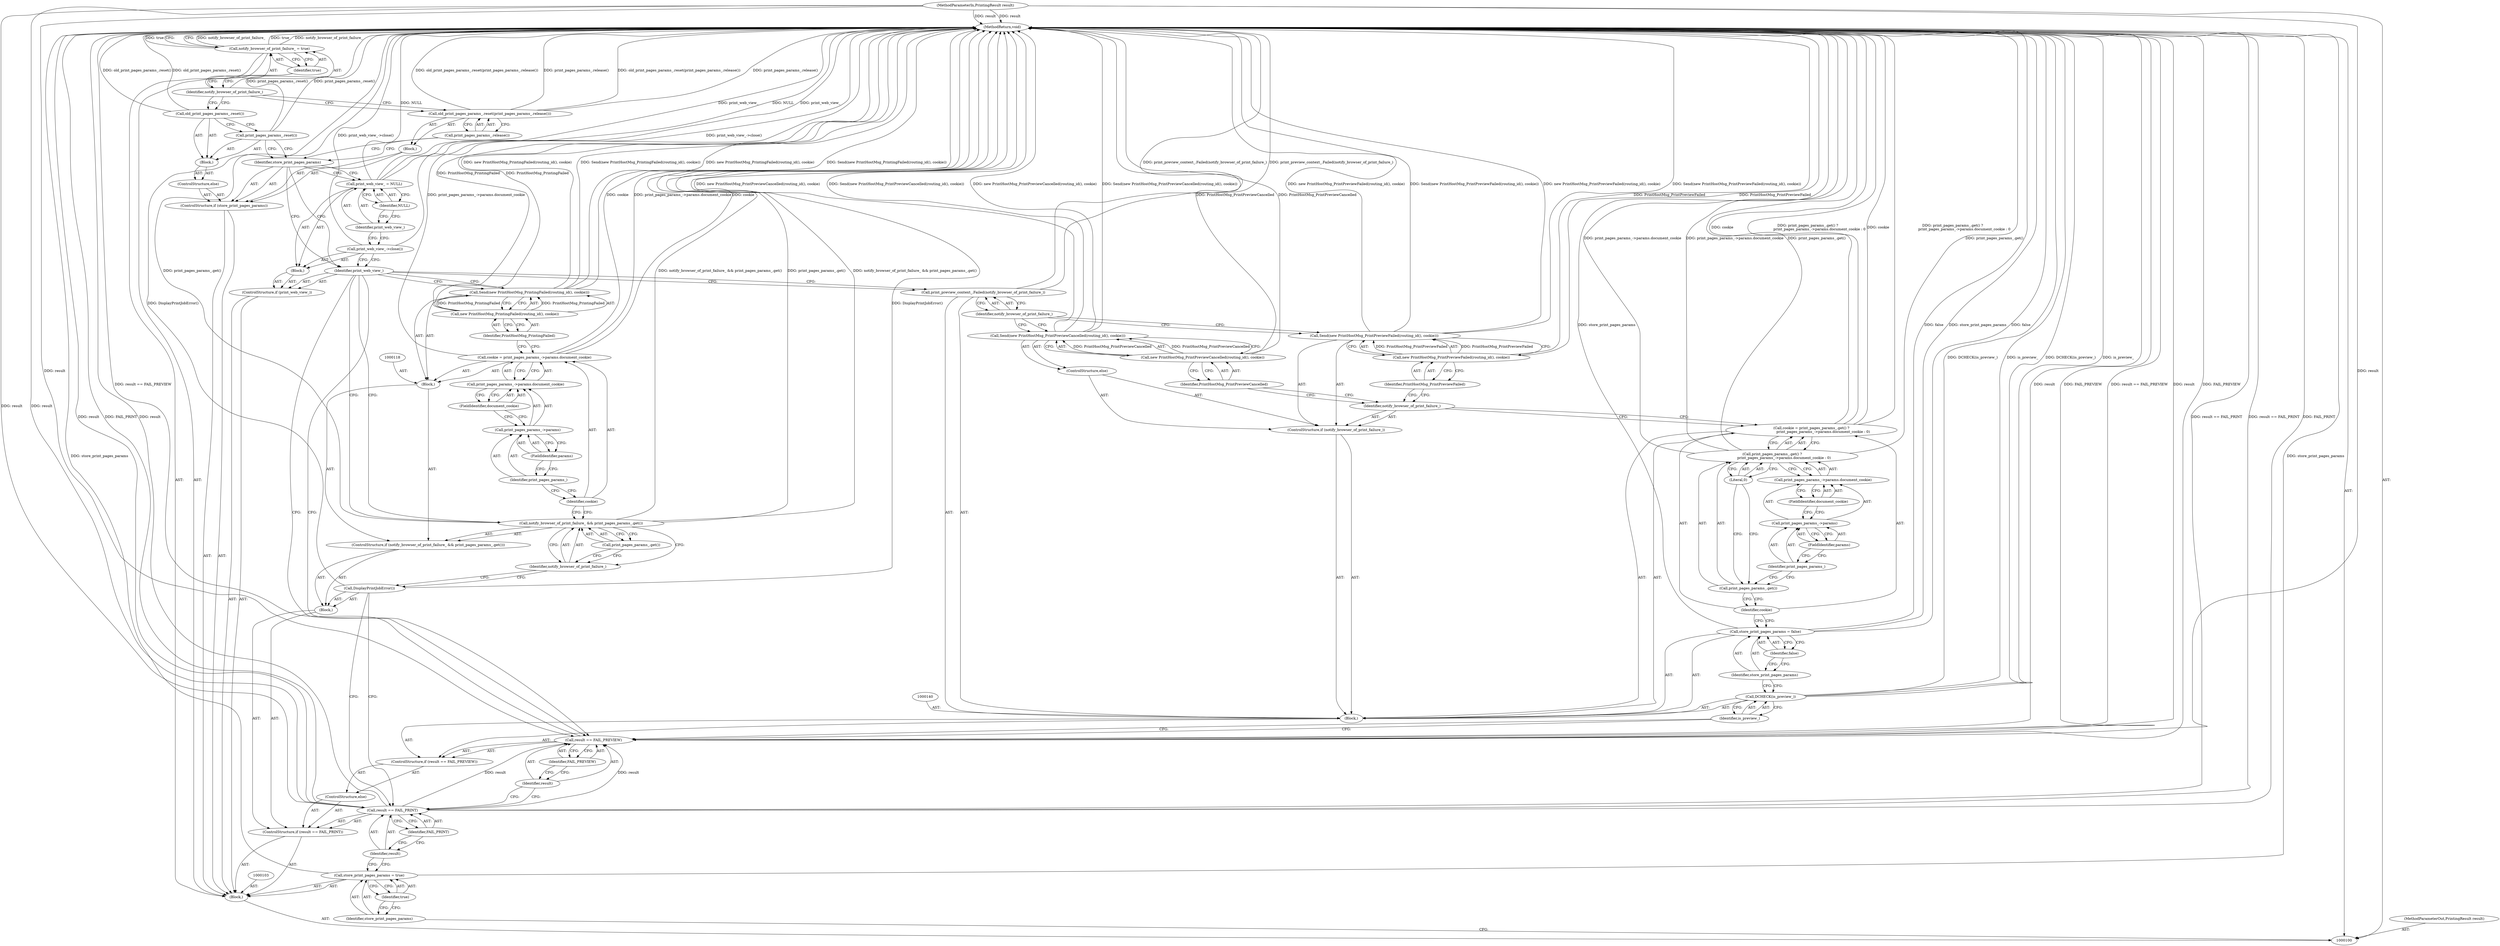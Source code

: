 digraph "0_Chrome_c7a90019bf7054145b11d2577b851cf2779d3d79_3" {
"1000181" [label="(MethodReturn,void)"];
"1000101" [label="(MethodParameterIn,PrintingResult result)"];
"1000253" [label="(MethodParameterOut,PrintingResult result)"];
"1000102" [label="(Block,)"];
"1000130" [label="(ControlStructure,if (result == FAIL_PREVIEW))"];
"1000131" [label="(Call,result == FAIL_PREVIEW)"];
"1000132" [label="(Identifier,result)"];
"1000133" [label="(Identifier,FAIL_PREVIEW)"];
"1000129" [label="(ControlStructure,else)"];
"1000136" [label="(Identifier,is_preview_)"];
"1000135" [label="(Call,DCHECK(is_preview_))"];
"1000139" [label="(Identifier,false)"];
"1000137" [label="(Call,store_print_pages_params = false)"];
"1000138" [label="(Identifier,store_print_pages_params)"];
"1000143" [label="(Call,print_pages_params_.get() ?\n                     print_pages_params_->params.document_cookie : 0)"];
"1000144" [label="(Call,print_pages_params_.get())"];
"1000134" [label="(Block,)"];
"1000141" [label="(Call,cookie = print_pages_params_.get() ?\n                     print_pages_params_->params.document_cookie : 0)"];
"1000142" [label="(Identifier,cookie)"];
"1000145" [label="(Call,print_pages_params_->params.document_cookie)"];
"1000146" [label="(Call,print_pages_params_->params)"];
"1000147" [label="(Identifier,print_pages_params_)"];
"1000148" [label="(FieldIdentifier,params)"];
"1000149" [label="(FieldIdentifier,document_cookie)"];
"1000150" [label="(Literal,0)"];
"1000151" [label="(ControlStructure,if (notify_browser_of_print_failure_))"];
"1000152" [label="(Identifier,notify_browser_of_print_failure_)"];
"1000154" [label="(Call,new PrintHostMsg_PrintPreviewFailed(routing_id(), cookie))"];
"1000155" [label="(Identifier,PrintHostMsg_PrintPreviewFailed)"];
"1000153" [label="(Call,Send(new PrintHostMsg_PrintPreviewFailed(routing_id(), cookie)))"];
"1000156" [label="(ControlStructure,else)"];
"1000158" [label="(Call,new PrintHostMsg_PrintPreviewCancelled(routing_id(), cookie))"];
"1000159" [label="(Identifier,PrintHostMsg_PrintPreviewCancelled)"];
"1000157" [label="(Call,Send(new PrintHostMsg_PrintPreviewCancelled(routing_id(), cookie)))"];
"1000161" [label="(Identifier,notify_browser_of_print_failure_)"];
"1000160" [label="(Call,print_preview_context_.Failed(notify_browser_of_print_failure_))"];
"1000106" [label="(Identifier,true)"];
"1000104" [label="(Call,store_print_pages_params = true)"];
"1000105" [label="(Identifier,store_print_pages_params)"];
"1000162" [label="(ControlStructure,if (print_web_view_))"];
"1000164" [label="(Block,)"];
"1000163" [label="(Identifier,print_web_view_)"];
"1000165" [label="(Call,print_web_view_->close())"];
"1000168" [label="(Identifier,NULL)"];
"1000166" [label="(Call,print_web_view_ = NULL)"];
"1000167" [label="(Identifier,print_web_view_)"];
"1000169" [label="(ControlStructure,if (store_print_pages_params))"];
"1000171" [label="(Block,)"];
"1000170" [label="(Identifier,store_print_pages_params)"];
"1000173" [label="(Call,print_pages_params_.release())"];
"1000172" [label="(Call,old_print_pages_params_.reset(print_pages_params_.release()))"];
"1000174" [label="(ControlStructure,else)"];
"1000175" [label="(Block,)"];
"1000110" [label="(Identifier,FAIL_PRINT)"];
"1000107" [label="(ControlStructure,if (result == FAIL_PRINT))"];
"1000111" [label="(Block,)"];
"1000108" [label="(Call,result == FAIL_PRINT)"];
"1000109" [label="(Identifier,result)"];
"1000176" [label="(Call,print_pages_params_.reset())"];
"1000177" [label="(Call,old_print_pages_params_.reset())"];
"1000178" [label="(Call,notify_browser_of_print_failure_ = true)"];
"1000179" [label="(Identifier,notify_browser_of_print_failure_)"];
"1000180" [label="(Identifier,true)"];
"1000112" [label="(Call,DisplayPrintJobError())"];
"1000113" [label="(ControlStructure,if (notify_browser_of_print_failure_ && print_pages_params_.get()))"];
"1000116" [label="(Call,print_pages_params_.get())"];
"1000114" [label="(Call,notify_browser_of_print_failure_ && print_pages_params_.get())"];
"1000115" [label="(Identifier,notify_browser_of_print_failure_)"];
"1000119" [label="(Call,cookie = print_pages_params_->params.document_cookie)"];
"1000120" [label="(Identifier,cookie)"];
"1000121" [label="(Call,print_pages_params_->params.document_cookie)"];
"1000122" [label="(Call,print_pages_params_->params)"];
"1000123" [label="(Identifier,print_pages_params_)"];
"1000124" [label="(FieldIdentifier,params)"];
"1000125" [label="(FieldIdentifier,document_cookie)"];
"1000117" [label="(Block,)"];
"1000127" [label="(Call,new PrintHostMsg_PrintingFailed(routing_id(), cookie))"];
"1000128" [label="(Identifier,PrintHostMsg_PrintingFailed)"];
"1000126" [label="(Call,Send(new PrintHostMsg_PrintingFailed(routing_id(), cookie)))"];
"1000181" -> "1000100"  [label="AST: "];
"1000181" -> "1000178"  [label="CFG: "];
"1000108" -> "1000181"  [label="DDG: result == FAIL_PRINT"];
"1000108" -> "1000181"  [label="DDG: FAIL_PRINT"];
"1000108" -> "1000181"  [label="DDG: result"];
"1000157" -> "1000181"  [label="DDG: Send(new PrintHostMsg_PrintPreviewCancelled(routing_id(), cookie))"];
"1000157" -> "1000181"  [label="DDG: new PrintHostMsg_PrintPreviewCancelled(routing_id(), cookie)"];
"1000104" -> "1000181"  [label="DDG: store_print_pages_params"];
"1000176" -> "1000181"  [label="DDG: print_pages_params_.reset()"];
"1000153" -> "1000181"  [label="DDG: new PrintHostMsg_PrintPreviewFailed(routing_id(), cookie)"];
"1000153" -> "1000181"  [label="DDG: Send(new PrintHostMsg_PrintPreviewFailed(routing_id(), cookie))"];
"1000177" -> "1000181"  [label="DDG: old_print_pages_params_.reset()"];
"1000114" -> "1000181"  [label="DDG: print_pages_params_.get()"];
"1000114" -> "1000181"  [label="DDG: notify_browser_of_print_failure_ && print_pages_params_.get()"];
"1000158" -> "1000181"  [label="DDG: PrintHostMsg_PrintPreviewCancelled"];
"1000166" -> "1000181"  [label="DDG: NULL"];
"1000166" -> "1000181"  [label="DDG: print_web_view_"];
"1000126" -> "1000181"  [label="DDG: Send(new PrintHostMsg_PrintingFailed(routing_id(), cookie))"];
"1000126" -> "1000181"  [label="DDG: new PrintHostMsg_PrintingFailed(routing_id(), cookie)"];
"1000172" -> "1000181"  [label="DDG: old_print_pages_params_.reset(print_pages_params_.release())"];
"1000172" -> "1000181"  [label="DDG: print_pages_params_.release()"];
"1000141" -> "1000181"  [label="DDG: cookie"];
"1000141" -> "1000181"  [label="DDG: print_pages_params_.get() ?\n                     print_pages_params_->params.document_cookie : 0"];
"1000178" -> "1000181"  [label="DDG: notify_browser_of_print_failure_"];
"1000178" -> "1000181"  [label="DDG: true"];
"1000160" -> "1000181"  [label="DDG: print_preview_context_.Failed(notify_browser_of_print_failure_)"];
"1000131" -> "1000181"  [label="DDG: result"];
"1000131" -> "1000181"  [label="DDG: FAIL_PREVIEW"];
"1000131" -> "1000181"  [label="DDG: result == FAIL_PREVIEW"];
"1000137" -> "1000181"  [label="DDG: false"];
"1000137" -> "1000181"  [label="DDG: store_print_pages_params"];
"1000154" -> "1000181"  [label="DDG: PrintHostMsg_PrintPreviewFailed"];
"1000143" -> "1000181"  [label="DDG: print_pages_params_.get()"];
"1000143" -> "1000181"  [label="DDG: print_pages_params_->params.document_cookie"];
"1000119" -> "1000181"  [label="DDG: print_pages_params_->params.document_cookie"];
"1000119" -> "1000181"  [label="DDG: cookie"];
"1000112" -> "1000181"  [label="DDG: DisplayPrintJobError()"];
"1000135" -> "1000181"  [label="DDG: DCHECK(is_preview_)"];
"1000135" -> "1000181"  [label="DDG: is_preview_"];
"1000101" -> "1000181"  [label="DDG: result"];
"1000127" -> "1000181"  [label="DDG: PrintHostMsg_PrintingFailed"];
"1000165" -> "1000181"  [label="DDG: print_web_view_->close()"];
"1000101" -> "1000100"  [label="AST: "];
"1000101" -> "1000181"  [label="DDG: result"];
"1000101" -> "1000108"  [label="DDG: result"];
"1000101" -> "1000131"  [label="DDG: result"];
"1000253" -> "1000100"  [label="AST: "];
"1000102" -> "1000100"  [label="AST: "];
"1000103" -> "1000102"  [label="AST: "];
"1000104" -> "1000102"  [label="AST: "];
"1000107" -> "1000102"  [label="AST: "];
"1000162" -> "1000102"  [label="AST: "];
"1000169" -> "1000102"  [label="AST: "];
"1000178" -> "1000102"  [label="AST: "];
"1000130" -> "1000129"  [label="AST: "];
"1000131" -> "1000130"  [label="AST: "];
"1000134" -> "1000130"  [label="AST: "];
"1000131" -> "1000130"  [label="AST: "];
"1000131" -> "1000133"  [label="CFG: "];
"1000132" -> "1000131"  [label="AST: "];
"1000133" -> "1000131"  [label="AST: "];
"1000136" -> "1000131"  [label="CFG: "];
"1000163" -> "1000131"  [label="CFG: "];
"1000131" -> "1000181"  [label="DDG: result"];
"1000131" -> "1000181"  [label="DDG: FAIL_PREVIEW"];
"1000131" -> "1000181"  [label="DDG: result == FAIL_PREVIEW"];
"1000108" -> "1000131"  [label="DDG: result"];
"1000101" -> "1000131"  [label="DDG: result"];
"1000132" -> "1000131"  [label="AST: "];
"1000132" -> "1000108"  [label="CFG: "];
"1000133" -> "1000132"  [label="CFG: "];
"1000133" -> "1000131"  [label="AST: "];
"1000133" -> "1000132"  [label="CFG: "];
"1000131" -> "1000133"  [label="CFG: "];
"1000129" -> "1000107"  [label="AST: "];
"1000130" -> "1000129"  [label="AST: "];
"1000136" -> "1000135"  [label="AST: "];
"1000136" -> "1000131"  [label="CFG: "];
"1000135" -> "1000136"  [label="CFG: "];
"1000135" -> "1000134"  [label="AST: "];
"1000135" -> "1000136"  [label="CFG: "];
"1000136" -> "1000135"  [label="AST: "];
"1000138" -> "1000135"  [label="CFG: "];
"1000135" -> "1000181"  [label="DDG: DCHECK(is_preview_)"];
"1000135" -> "1000181"  [label="DDG: is_preview_"];
"1000139" -> "1000137"  [label="AST: "];
"1000139" -> "1000138"  [label="CFG: "];
"1000137" -> "1000139"  [label="CFG: "];
"1000137" -> "1000134"  [label="AST: "];
"1000137" -> "1000139"  [label="CFG: "];
"1000138" -> "1000137"  [label="AST: "];
"1000139" -> "1000137"  [label="AST: "];
"1000142" -> "1000137"  [label="CFG: "];
"1000137" -> "1000181"  [label="DDG: false"];
"1000137" -> "1000181"  [label="DDG: store_print_pages_params"];
"1000138" -> "1000137"  [label="AST: "];
"1000138" -> "1000135"  [label="CFG: "];
"1000139" -> "1000138"  [label="CFG: "];
"1000143" -> "1000141"  [label="AST: "];
"1000143" -> "1000145"  [label="CFG: "];
"1000143" -> "1000150"  [label="CFG: "];
"1000144" -> "1000143"  [label="AST: "];
"1000145" -> "1000143"  [label="AST: "];
"1000150" -> "1000143"  [label="AST: "];
"1000141" -> "1000143"  [label="CFG: "];
"1000143" -> "1000181"  [label="DDG: print_pages_params_.get()"];
"1000143" -> "1000181"  [label="DDG: print_pages_params_->params.document_cookie"];
"1000144" -> "1000143"  [label="AST: "];
"1000144" -> "1000142"  [label="CFG: "];
"1000147" -> "1000144"  [label="CFG: "];
"1000150" -> "1000144"  [label="CFG: "];
"1000134" -> "1000130"  [label="AST: "];
"1000135" -> "1000134"  [label="AST: "];
"1000137" -> "1000134"  [label="AST: "];
"1000140" -> "1000134"  [label="AST: "];
"1000141" -> "1000134"  [label="AST: "];
"1000151" -> "1000134"  [label="AST: "];
"1000160" -> "1000134"  [label="AST: "];
"1000141" -> "1000134"  [label="AST: "];
"1000141" -> "1000143"  [label="CFG: "];
"1000142" -> "1000141"  [label="AST: "];
"1000143" -> "1000141"  [label="AST: "];
"1000152" -> "1000141"  [label="CFG: "];
"1000141" -> "1000181"  [label="DDG: cookie"];
"1000141" -> "1000181"  [label="DDG: print_pages_params_.get() ?\n                     print_pages_params_->params.document_cookie : 0"];
"1000142" -> "1000141"  [label="AST: "];
"1000142" -> "1000137"  [label="CFG: "];
"1000144" -> "1000142"  [label="CFG: "];
"1000145" -> "1000143"  [label="AST: "];
"1000145" -> "1000149"  [label="CFG: "];
"1000146" -> "1000145"  [label="AST: "];
"1000149" -> "1000145"  [label="AST: "];
"1000143" -> "1000145"  [label="CFG: "];
"1000146" -> "1000145"  [label="AST: "];
"1000146" -> "1000148"  [label="CFG: "];
"1000147" -> "1000146"  [label="AST: "];
"1000148" -> "1000146"  [label="AST: "];
"1000149" -> "1000146"  [label="CFG: "];
"1000147" -> "1000146"  [label="AST: "];
"1000147" -> "1000144"  [label="CFG: "];
"1000148" -> "1000147"  [label="CFG: "];
"1000148" -> "1000146"  [label="AST: "];
"1000148" -> "1000147"  [label="CFG: "];
"1000146" -> "1000148"  [label="CFG: "];
"1000149" -> "1000145"  [label="AST: "];
"1000149" -> "1000146"  [label="CFG: "];
"1000145" -> "1000149"  [label="CFG: "];
"1000150" -> "1000143"  [label="AST: "];
"1000150" -> "1000144"  [label="CFG: "];
"1000143" -> "1000150"  [label="CFG: "];
"1000151" -> "1000134"  [label="AST: "];
"1000152" -> "1000151"  [label="AST: "];
"1000153" -> "1000151"  [label="AST: "];
"1000156" -> "1000151"  [label="AST: "];
"1000152" -> "1000151"  [label="AST: "];
"1000152" -> "1000141"  [label="CFG: "];
"1000155" -> "1000152"  [label="CFG: "];
"1000159" -> "1000152"  [label="CFG: "];
"1000154" -> "1000153"  [label="AST: "];
"1000154" -> "1000155"  [label="CFG: "];
"1000155" -> "1000154"  [label="AST: "];
"1000153" -> "1000154"  [label="CFG: "];
"1000154" -> "1000181"  [label="DDG: PrintHostMsg_PrintPreviewFailed"];
"1000154" -> "1000153"  [label="DDG: PrintHostMsg_PrintPreviewFailed"];
"1000155" -> "1000154"  [label="AST: "];
"1000155" -> "1000152"  [label="CFG: "];
"1000154" -> "1000155"  [label="CFG: "];
"1000153" -> "1000151"  [label="AST: "];
"1000153" -> "1000154"  [label="CFG: "];
"1000154" -> "1000153"  [label="AST: "];
"1000161" -> "1000153"  [label="CFG: "];
"1000153" -> "1000181"  [label="DDG: new PrintHostMsg_PrintPreviewFailed(routing_id(), cookie)"];
"1000153" -> "1000181"  [label="DDG: Send(new PrintHostMsg_PrintPreviewFailed(routing_id(), cookie))"];
"1000154" -> "1000153"  [label="DDG: PrintHostMsg_PrintPreviewFailed"];
"1000156" -> "1000151"  [label="AST: "];
"1000157" -> "1000156"  [label="AST: "];
"1000158" -> "1000157"  [label="AST: "];
"1000158" -> "1000159"  [label="CFG: "];
"1000159" -> "1000158"  [label="AST: "];
"1000157" -> "1000158"  [label="CFG: "];
"1000158" -> "1000181"  [label="DDG: PrintHostMsg_PrintPreviewCancelled"];
"1000158" -> "1000157"  [label="DDG: PrintHostMsg_PrintPreviewCancelled"];
"1000159" -> "1000158"  [label="AST: "];
"1000159" -> "1000152"  [label="CFG: "];
"1000158" -> "1000159"  [label="CFG: "];
"1000157" -> "1000156"  [label="AST: "];
"1000157" -> "1000158"  [label="CFG: "];
"1000158" -> "1000157"  [label="AST: "];
"1000161" -> "1000157"  [label="CFG: "];
"1000157" -> "1000181"  [label="DDG: Send(new PrintHostMsg_PrintPreviewCancelled(routing_id(), cookie))"];
"1000157" -> "1000181"  [label="DDG: new PrintHostMsg_PrintPreviewCancelled(routing_id(), cookie)"];
"1000158" -> "1000157"  [label="DDG: PrintHostMsg_PrintPreviewCancelled"];
"1000161" -> "1000160"  [label="AST: "];
"1000161" -> "1000153"  [label="CFG: "];
"1000161" -> "1000157"  [label="CFG: "];
"1000160" -> "1000161"  [label="CFG: "];
"1000160" -> "1000134"  [label="AST: "];
"1000160" -> "1000161"  [label="CFG: "];
"1000161" -> "1000160"  [label="AST: "];
"1000163" -> "1000160"  [label="CFG: "];
"1000160" -> "1000181"  [label="DDG: print_preview_context_.Failed(notify_browser_of_print_failure_)"];
"1000106" -> "1000104"  [label="AST: "];
"1000106" -> "1000105"  [label="CFG: "];
"1000104" -> "1000106"  [label="CFG: "];
"1000104" -> "1000102"  [label="AST: "];
"1000104" -> "1000106"  [label="CFG: "];
"1000105" -> "1000104"  [label="AST: "];
"1000106" -> "1000104"  [label="AST: "];
"1000109" -> "1000104"  [label="CFG: "];
"1000104" -> "1000181"  [label="DDG: store_print_pages_params"];
"1000105" -> "1000104"  [label="AST: "];
"1000105" -> "1000100"  [label="CFG: "];
"1000106" -> "1000105"  [label="CFG: "];
"1000162" -> "1000102"  [label="AST: "];
"1000163" -> "1000162"  [label="AST: "];
"1000164" -> "1000162"  [label="AST: "];
"1000164" -> "1000162"  [label="AST: "];
"1000165" -> "1000164"  [label="AST: "];
"1000166" -> "1000164"  [label="AST: "];
"1000163" -> "1000162"  [label="AST: "];
"1000163" -> "1000126"  [label="CFG: "];
"1000163" -> "1000114"  [label="CFG: "];
"1000163" -> "1000160"  [label="CFG: "];
"1000163" -> "1000131"  [label="CFG: "];
"1000165" -> "1000163"  [label="CFG: "];
"1000170" -> "1000163"  [label="CFG: "];
"1000165" -> "1000164"  [label="AST: "];
"1000165" -> "1000163"  [label="CFG: "];
"1000167" -> "1000165"  [label="CFG: "];
"1000165" -> "1000181"  [label="DDG: print_web_view_->close()"];
"1000168" -> "1000166"  [label="AST: "];
"1000168" -> "1000167"  [label="CFG: "];
"1000166" -> "1000168"  [label="CFG: "];
"1000166" -> "1000164"  [label="AST: "];
"1000166" -> "1000168"  [label="CFG: "];
"1000167" -> "1000166"  [label="AST: "];
"1000168" -> "1000166"  [label="AST: "];
"1000170" -> "1000166"  [label="CFG: "];
"1000166" -> "1000181"  [label="DDG: NULL"];
"1000166" -> "1000181"  [label="DDG: print_web_view_"];
"1000167" -> "1000166"  [label="AST: "];
"1000167" -> "1000165"  [label="CFG: "];
"1000168" -> "1000167"  [label="CFG: "];
"1000169" -> "1000102"  [label="AST: "];
"1000170" -> "1000169"  [label="AST: "];
"1000171" -> "1000169"  [label="AST: "];
"1000174" -> "1000169"  [label="AST: "];
"1000171" -> "1000169"  [label="AST: "];
"1000172" -> "1000171"  [label="AST: "];
"1000170" -> "1000169"  [label="AST: "];
"1000170" -> "1000166"  [label="CFG: "];
"1000170" -> "1000163"  [label="CFG: "];
"1000173" -> "1000170"  [label="CFG: "];
"1000176" -> "1000170"  [label="CFG: "];
"1000173" -> "1000172"  [label="AST: "];
"1000173" -> "1000170"  [label="CFG: "];
"1000172" -> "1000173"  [label="CFG: "];
"1000172" -> "1000171"  [label="AST: "];
"1000172" -> "1000173"  [label="CFG: "];
"1000173" -> "1000172"  [label="AST: "];
"1000179" -> "1000172"  [label="CFG: "];
"1000172" -> "1000181"  [label="DDG: old_print_pages_params_.reset(print_pages_params_.release())"];
"1000172" -> "1000181"  [label="DDG: print_pages_params_.release()"];
"1000174" -> "1000169"  [label="AST: "];
"1000175" -> "1000174"  [label="AST: "];
"1000175" -> "1000174"  [label="AST: "];
"1000176" -> "1000175"  [label="AST: "];
"1000177" -> "1000175"  [label="AST: "];
"1000110" -> "1000108"  [label="AST: "];
"1000110" -> "1000109"  [label="CFG: "];
"1000108" -> "1000110"  [label="CFG: "];
"1000107" -> "1000102"  [label="AST: "];
"1000108" -> "1000107"  [label="AST: "];
"1000111" -> "1000107"  [label="AST: "];
"1000129" -> "1000107"  [label="AST: "];
"1000111" -> "1000107"  [label="AST: "];
"1000112" -> "1000111"  [label="AST: "];
"1000113" -> "1000111"  [label="AST: "];
"1000108" -> "1000107"  [label="AST: "];
"1000108" -> "1000110"  [label="CFG: "];
"1000109" -> "1000108"  [label="AST: "];
"1000110" -> "1000108"  [label="AST: "];
"1000112" -> "1000108"  [label="CFG: "];
"1000132" -> "1000108"  [label="CFG: "];
"1000108" -> "1000181"  [label="DDG: result == FAIL_PRINT"];
"1000108" -> "1000181"  [label="DDG: FAIL_PRINT"];
"1000108" -> "1000181"  [label="DDG: result"];
"1000101" -> "1000108"  [label="DDG: result"];
"1000108" -> "1000131"  [label="DDG: result"];
"1000109" -> "1000108"  [label="AST: "];
"1000109" -> "1000104"  [label="CFG: "];
"1000110" -> "1000109"  [label="CFG: "];
"1000176" -> "1000175"  [label="AST: "];
"1000176" -> "1000170"  [label="CFG: "];
"1000177" -> "1000176"  [label="CFG: "];
"1000176" -> "1000181"  [label="DDG: print_pages_params_.reset()"];
"1000177" -> "1000175"  [label="AST: "];
"1000177" -> "1000176"  [label="CFG: "];
"1000179" -> "1000177"  [label="CFG: "];
"1000177" -> "1000181"  [label="DDG: old_print_pages_params_.reset()"];
"1000178" -> "1000102"  [label="AST: "];
"1000178" -> "1000180"  [label="CFG: "];
"1000179" -> "1000178"  [label="AST: "];
"1000180" -> "1000178"  [label="AST: "];
"1000181" -> "1000178"  [label="CFG: "];
"1000178" -> "1000181"  [label="DDG: notify_browser_of_print_failure_"];
"1000178" -> "1000181"  [label="DDG: true"];
"1000179" -> "1000178"  [label="AST: "];
"1000179" -> "1000172"  [label="CFG: "];
"1000179" -> "1000177"  [label="CFG: "];
"1000180" -> "1000179"  [label="CFG: "];
"1000180" -> "1000178"  [label="AST: "];
"1000180" -> "1000179"  [label="CFG: "];
"1000178" -> "1000180"  [label="CFG: "];
"1000112" -> "1000111"  [label="AST: "];
"1000112" -> "1000108"  [label="CFG: "];
"1000115" -> "1000112"  [label="CFG: "];
"1000112" -> "1000181"  [label="DDG: DisplayPrintJobError()"];
"1000113" -> "1000111"  [label="AST: "];
"1000114" -> "1000113"  [label="AST: "];
"1000117" -> "1000113"  [label="AST: "];
"1000116" -> "1000114"  [label="AST: "];
"1000116" -> "1000115"  [label="CFG: "];
"1000114" -> "1000116"  [label="CFG: "];
"1000114" -> "1000113"  [label="AST: "];
"1000114" -> "1000115"  [label="CFG: "];
"1000114" -> "1000116"  [label="CFG: "];
"1000115" -> "1000114"  [label="AST: "];
"1000116" -> "1000114"  [label="AST: "];
"1000120" -> "1000114"  [label="CFG: "];
"1000163" -> "1000114"  [label="CFG: "];
"1000114" -> "1000181"  [label="DDG: print_pages_params_.get()"];
"1000114" -> "1000181"  [label="DDG: notify_browser_of_print_failure_ && print_pages_params_.get()"];
"1000115" -> "1000114"  [label="AST: "];
"1000115" -> "1000112"  [label="CFG: "];
"1000116" -> "1000115"  [label="CFG: "];
"1000114" -> "1000115"  [label="CFG: "];
"1000119" -> "1000117"  [label="AST: "];
"1000119" -> "1000121"  [label="CFG: "];
"1000120" -> "1000119"  [label="AST: "];
"1000121" -> "1000119"  [label="AST: "];
"1000128" -> "1000119"  [label="CFG: "];
"1000119" -> "1000181"  [label="DDG: print_pages_params_->params.document_cookie"];
"1000119" -> "1000181"  [label="DDG: cookie"];
"1000120" -> "1000119"  [label="AST: "];
"1000120" -> "1000114"  [label="CFG: "];
"1000123" -> "1000120"  [label="CFG: "];
"1000121" -> "1000119"  [label="AST: "];
"1000121" -> "1000125"  [label="CFG: "];
"1000122" -> "1000121"  [label="AST: "];
"1000125" -> "1000121"  [label="AST: "];
"1000119" -> "1000121"  [label="CFG: "];
"1000122" -> "1000121"  [label="AST: "];
"1000122" -> "1000124"  [label="CFG: "];
"1000123" -> "1000122"  [label="AST: "];
"1000124" -> "1000122"  [label="AST: "];
"1000125" -> "1000122"  [label="CFG: "];
"1000123" -> "1000122"  [label="AST: "];
"1000123" -> "1000120"  [label="CFG: "];
"1000124" -> "1000123"  [label="CFG: "];
"1000124" -> "1000122"  [label="AST: "];
"1000124" -> "1000123"  [label="CFG: "];
"1000122" -> "1000124"  [label="CFG: "];
"1000125" -> "1000121"  [label="AST: "];
"1000125" -> "1000122"  [label="CFG: "];
"1000121" -> "1000125"  [label="CFG: "];
"1000117" -> "1000113"  [label="AST: "];
"1000118" -> "1000117"  [label="AST: "];
"1000119" -> "1000117"  [label="AST: "];
"1000126" -> "1000117"  [label="AST: "];
"1000127" -> "1000126"  [label="AST: "];
"1000127" -> "1000128"  [label="CFG: "];
"1000128" -> "1000127"  [label="AST: "];
"1000126" -> "1000127"  [label="CFG: "];
"1000127" -> "1000181"  [label="DDG: PrintHostMsg_PrintingFailed"];
"1000127" -> "1000126"  [label="DDG: PrintHostMsg_PrintingFailed"];
"1000128" -> "1000127"  [label="AST: "];
"1000128" -> "1000119"  [label="CFG: "];
"1000127" -> "1000128"  [label="CFG: "];
"1000126" -> "1000117"  [label="AST: "];
"1000126" -> "1000127"  [label="CFG: "];
"1000127" -> "1000126"  [label="AST: "];
"1000163" -> "1000126"  [label="CFG: "];
"1000126" -> "1000181"  [label="DDG: Send(new PrintHostMsg_PrintingFailed(routing_id(), cookie))"];
"1000126" -> "1000181"  [label="DDG: new PrintHostMsg_PrintingFailed(routing_id(), cookie)"];
"1000127" -> "1000126"  [label="DDG: PrintHostMsg_PrintingFailed"];
}
